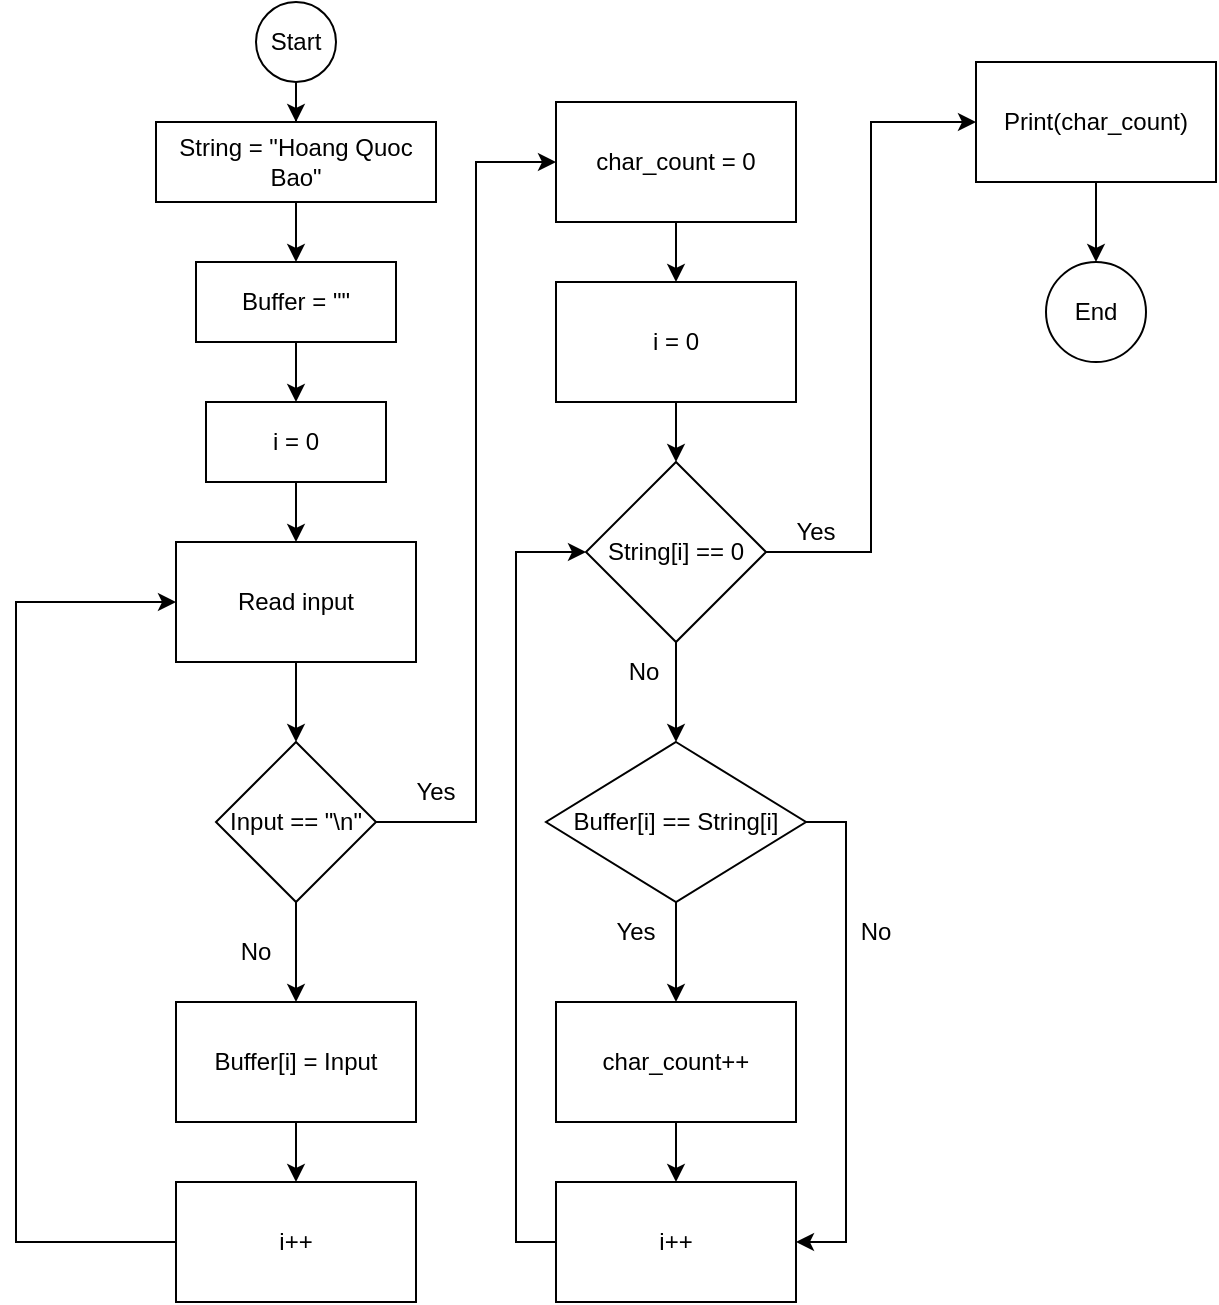<mxfile version="20.1.3" type="device"><diagram id="C5RBs43oDa-KdzZeNtuy" name="Page-1"><mxGraphModel dx="868" dy="1608" grid="1" gridSize="10" guides="1" tooltips="1" connect="1" arrows="1" fold="1" page="1" pageScale="1" pageWidth="827" pageHeight="1169" math="0" shadow="0"><root><mxCell id="WIyWlLk6GJQsqaUBKTNV-0"/><mxCell id="WIyWlLk6GJQsqaUBKTNV-1" parent="WIyWlLk6GJQsqaUBKTNV-0"/><mxCell id="LoOjGw_tUmnnSC3eCrKI-2" value="" style="edgeStyle=orthogonalEdgeStyle;rounded=0;orthogonalLoop=1;jettySize=auto;html=1;" edge="1" parent="WIyWlLk6GJQsqaUBKTNV-1" source="LoOjGw_tUmnnSC3eCrKI-0" target="LoOjGw_tUmnnSC3eCrKI-1"><mxGeometry relative="1" as="geometry"/></mxCell><mxCell id="LoOjGw_tUmnnSC3eCrKI-0" value="Start" style="ellipse;whiteSpace=wrap;html=1;aspect=fixed;" vertex="1" parent="WIyWlLk6GJQsqaUBKTNV-1"><mxGeometry x="220" y="-120" width="40" height="40" as="geometry"/></mxCell><mxCell id="LoOjGw_tUmnnSC3eCrKI-4" value="" style="edgeStyle=orthogonalEdgeStyle;rounded=0;orthogonalLoop=1;jettySize=auto;html=1;" edge="1" parent="WIyWlLk6GJQsqaUBKTNV-1" source="LoOjGw_tUmnnSC3eCrKI-1" target="LoOjGw_tUmnnSC3eCrKI-3"><mxGeometry relative="1" as="geometry"/></mxCell><mxCell id="LoOjGw_tUmnnSC3eCrKI-1" value="String = &quot;Hoang Quoc Bao&quot;" style="whiteSpace=wrap;html=1;" vertex="1" parent="WIyWlLk6GJQsqaUBKTNV-1"><mxGeometry x="170" y="-60" width="140" height="40" as="geometry"/></mxCell><mxCell id="LoOjGw_tUmnnSC3eCrKI-6" value="" style="edgeStyle=orthogonalEdgeStyle;rounded=0;orthogonalLoop=1;jettySize=auto;html=1;" edge="1" parent="WIyWlLk6GJQsqaUBKTNV-1" source="LoOjGw_tUmnnSC3eCrKI-3" target="LoOjGw_tUmnnSC3eCrKI-5"><mxGeometry relative="1" as="geometry"/></mxCell><mxCell id="LoOjGw_tUmnnSC3eCrKI-3" value="Buffer = &quot;&quot;" style="whiteSpace=wrap;html=1;" vertex="1" parent="WIyWlLk6GJQsqaUBKTNV-1"><mxGeometry x="190" y="10" width="100" height="40" as="geometry"/></mxCell><mxCell id="LoOjGw_tUmnnSC3eCrKI-8" value="" style="edgeStyle=orthogonalEdgeStyle;rounded=0;orthogonalLoop=1;jettySize=auto;html=1;" edge="1" parent="WIyWlLk6GJQsqaUBKTNV-1" source="LoOjGw_tUmnnSC3eCrKI-5" target="LoOjGw_tUmnnSC3eCrKI-7"><mxGeometry relative="1" as="geometry"/></mxCell><mxCell id="LoOjGw_tUmnnSC3eCrKI-5" value="i = 0" style="whiteSpace=wrap;html=1;" vertex="1" parent="WIyWlLk6GJQsqaUBKTNV-1"><mxGeometry x="195" y="80" width="90" height="40" as="geometry"/></mxCell><mxCell id="LoOjGw_tUmnnSC3eCrKI-10" value="" style="edgeStyle=orthogonalEdgeStyle;rounded=0;orthogonalLoop=1;jettySize=auto;html=1;" edge="1" parent="WIyWlLk6GJQsqaUBKTNV-1" source="LoOjGw_tUmnnSC3eCrKI-7" target="LoOjGw_tUmnnSC3eCrKI-9"><mxGeometry relative="1" as="geometry"/></mxCell><mxCell id="LoOjGw_tUmnnSC3eCrKI-7" value="Read input" style="whiteSpace=wrap;html=1;" vertex="1" parent="WIyWlLk6GJQsqaUBKTNV-1"><mxGeometry x="180" y="150" width="120" height="60" as="geometry"/></mxCell><mxCell id="LoOjGw_tUmnnSC3eCrKI-12" value="" style="edgeStyle=orthogonalEdgeStyle;rounded=0;orthogonalLoop=1;jettySize=auto;html=1;" edge="1" parent="WIyWlLk6GJQsqaUBKTNV-1" source="LoOjGw_tUmnnSC3eCrKI-9" target="LoOjGw_tUmnnSC3eCrKI-11"><mxGeometry relative="1" as="geometry"/></mxCell><mxCell id="LoOjGw_tUmnnSC3eCrKI-44" style="edgeStyle=orthogonalEdgeStyle;rounded=0;orthogonalLoop=1;jettySize=auto;html=1;exitX=1;exitY=0.5;exitDx=0;exitDy=0;entryX=0;entryY=0.5;entryDx=0;entryDy=0;" edge="1" parent="WIyWlLk6GJQsqaUBKTNV-1" source="LoOjGw_tUmnnSC3eCrKI-9" target="LoOjGw_tUmnnSC3eCrKI-17"><mxGeometry relative="1" as="geometry"><Array as="points"><mxPoint x="330" y="290"/><mxPoint x="330" y="-40"/></Array></mxGeometry></mxCell><mxCell id="LoOjGw_tUmnnSC3eCrKI-9" value="Input == &quot;\n&quot;" style="rhombus;whiteSpace=wrap;html=1;" vertex="1" parent="WIyWlLk6GJQsqaUBKTNV-1"><mxGeometry x="200" y="250" width="80" height="80" as="geometry"/></mxCell><mxCell id="LoOjGw_tUmnnSC3eCrKI-14" value="" style="edgeStyle=orthogonalEdgeStyle;rounded=0;orthogonalLoop=1;jettySize=auto;html=1;" edge="1" parent="WIyWlLk6GJQsqaUBKTNV-1" source="LoOjGw_tUmnnSC3eCrKI-11" target="LoOjGw_tUmnnSC3eCrKI-13"><mxGeometry relative="1" as="geometry"/></mxCell><mxCell id="LoOjGw_tUmnnSC3eCrKI-11" value="Buffer[i] = Input" style="whiteSpace=wrap;html=1;" vertex="1" parent="WIyWlLk6GJQsqaUBKTNV-1"><mxGeometry x="180" y="380" width="120" height="60" as="geometry"/></mxCell><mxCell id="LoOjGw_tUmnnSC3eCrKI-13" value="i++" style="whiteSpace=wrap;html=1;" vertex="1" parent="WIyWlLk6GJQsqaUBKTNV-1"><mxGeometry x="180" y="470" width="120" height="60" as="geometry"/></mxCell><mxCell id="LoOjGw_tUmnnSC3eCrKI-15" value="No" style="text;html=1;strokeColor=none;fillColor=none;align=center;verticalAlign=middle;whiteSpace=wrap;rounded=0;" vertex="1" parent="WIyWlLk6GJQsqaUBKTNV-1"><mxGeometry x="190" y="340" width="60" height="30" as="geometry"/></mxCell><mxCell id="LoOjGw_tUmnnSC3eCrKI-16" value="" style="endArrow=classic;html=1;rounded=0;exitX=0;exitY=0.5;exitDx=0;exitDy=0;entryX=0;entryY=0.5;entryDx=0;entryDy=0;" edge="1" parent="WIyWlLk6GJQsqaUBKTNV-1" source="LoOjGw_tUmnnSC3eCrKI-13" target="LoOjGw_tUmnnSC3eCrKI-7"><mxGeometry width="50" height="50" relative="1" as="geometry"><mxPoint x="140" y="500" as="sourcePoint"/><mxPoint x="190" y="450" as="targetPoint"/><Array as="points"><mxPoint x="100" y="500"/><mxPoint x="100" y="180"/></Array></mxGeometry></mxCell><mxCell id="LoOjGw_tUmnnSC3eCrKI-21" value="" style="edgeStyle=orthogonalEdgeStyle;rounded=0;orthogonalLoop=1;jettySize=auto;html=1;" edge="1" parent="WIyWlLk6GJQsqaUBKTNV-1" source="LoOjGw_tUmnnSC3eCrKI-17" target="LoOjGw_tUmnnSC3eCrKI-20"><mxGeometry relative="1" as="geometry"/></mxCell><mxCell id="LoOjGw_tUmnnSC3eCrKI-17" value="char_count = 0" style="rounded=0;whiteSpace=wrap;html=1;" vertex="1" parent="WIyWlLk6GJQsqaUBKTNV-1"><mxGeometry x="370" y="-70" width="120" height="60" as="geometry"/></mxCell><mxCell id="LoOjGw_tUmnnSC3eCrKI-19" value="Yes" style="text;html=1;strokeColor=none;fillColor=none;align=center;verticalAlign=middle;whiteSpace=wrap;rounded=0;" vertex="1" parent="WIyWlLk6GJQsqaUBKTNV-1"><mxGeometry x="280" y="260" width="60" height="30" as="geometry"/></mxCell><mxCell id="LoOjGw_tUmnnSC3eCrKI-23" value="" style="edgeStyle=orthogonalEdgeStyle;rounded=0;orthogonalLoop=1;jettySize=auto;html=1;" edge="1" parent="WIyWlLk6GJQsqaUBKTNV-1" source="LoOjGw_tUmnnSC3eCrKI-20" target="LoOjGw_tUmnnSC3eCrKI-22"><mxGeometry relative="1" as="geometry"/></mxCell><mxCell id="LoOjGw_tUmnnSC3eCrKI-20" value="i = 0" style="whiteSpace=wrap;html=1;rounded=0;" vertex="1" parent="WIyWlLk6GJQsqaUBKTNV-1"><mxGeometry x="370" y="20" width="120" height="60" as="geometry"/></mxCell><mxCell id="LoOjGw_tUmnnSC3eCrKI-27" value="" style="edgeStyle=orthogonalEdgeStyle;rounded=0;orthogonalLoop=1;jettySize=auto;html=1;" edge="1" parent="WIyWlLk6GJQsqaUBKTNV-1" source="LoOjGw_tUmnnSC3eCrKI-22" target="LoOjGw_tUmnnSC3eCrKI-26"><mxGeometry relative="1" as="geometry"/></mxCell><mxCell id="LoOjGw_tUmnnSC3eCrKI-29" value="" style="edgeStyle=orthogonalEdgeStyle;rounded=0;orthogonalLoop=1;jettySize=auto;html=1;" edge="1" parent="WIyWlLk6GJQsqaUBKTNV-1" source="LoOjGw_tUmnnSC3eCrKI-26" target="LoOjGw_tUmnnSC3eCrKI-28"><mxGeometry relative="1" as="geometry"/></mxCell><mxCell id="LoOjGw_tUmnnSC3eCrKI-31" value="" style="edgeStyle=orthogonalEdgeStyle;rounded=0;orthogonalLoop=1;jettySize=auto;html=1;" edge="1" parent="WIyWlLk6GJQsqaUBKTNV-1" source="LoOjGw_tUmnnSC3eCrKI-28" target="LoOjGw_tUmnnSC3eCrKI-30"><mxGeometry relative="1" as="geometry"/></mxCell><mxCell id="LoOjGw_tUmnnSC3eCrKI-28" value="char_count++" style="whiteSpace=wrap;html=1;rounded=0;" vertex="1" parent="WIyWlLk6GJQsqaUBKTNV-1"><mxGeometry x="370" y="380" width="120" height="60" as="geometry"/></mxCell><mxCell id="LoOjGw_tUmnnSC3eCrKI-52" style="edgeStyle=orthogonalEdgeStyle;rounded=0;orthogonalLoop=1;jettySize=auto;html=1;exitX=0;exitY=0.5;exitDx=0;exitDy=0;entryX=0;entryY=0.5;entryDx=0;entryDy=0;" edge="1" parent="WIyWlLk6GJQsqaUBKTNV-1" source="LoOjGw_tUmnnSC3eCrKI-30" target="LoOjGw_tUmnnSC3eCrKI-22"><mxGeometry relative="1" as="geometry"/></mxCell><mxCell id="LoOjGw_tUmnnSC3eCrKI-30" value="i++" style="whiteSpace=wrap;html=1;rounded=0;" vertex="1" parent="WIyWlLk6GJQsqaUBKTNV-1"><mxGeometry x="370" y="470" width="120" height="60" as="geometry"/></mxCell><mxCell id="LoOjGw_tUmnnSC3eCrKI-48" style="edgeStyle=orthogonalEdgeStyle;rounded=0;orthogonalLoop=1;jettySize=auto;html=1;exitX=0.5;exitY=1;exitDx=0;exitDy=0;entryX=0.5;entryY=0;entryDx=0;entryDy=0;" edge="1" parent="WIyWlLk6GJQsqaUBKTNV-1" source="LoOjGw_tUmnnSC3eCrKI-37" target="LoOjGw_tUmnnSC3eCrKI-39"><mxGeometry relative="1" as="geometry"/></mxCell><mxCell id="LoOjGw_tUmnnSC3eCrKI-37" value="Print(char_count)" style="rounded=0;whiteSpace=wrap;html=1;" vertex="1" parent="WIyWlLk6GJQsqaUBKTNV-1"><mxGeometry x="580" y="-90" width="120" height="60" as="geometry"/></mxCell><mxCell id="LoOjGw_tUmnnSC3eCrKI-39" value="End" style="ellipse;whiteSpace=wrap;html=1;aspect=fixed;" vertex="1" parent="WIyWlLk6GJQsqaUBKTNV-1"><mxGeometry x="615" y="10" width="50" height="50" as="geometry"/></mxCell><mxCell id="LoOjGw_tUmnnSC3eCrKI-46" style="edgeStyle=orthogonalEdgeStyle;rounded=0;orthogonalLoop=1;jettySize=auto;html=1;exitX=1;exitY=0.5;exitDx=0;exitDy=0;entryX=0;entryY=0.5;entryDx=0;entryDy=0;" edge="1" parent="WIyWlLk6GJQsqaUBKTNV-1" source="LoOjGw_tUmnnSC3eCrKI-22" target="LoOjGw_tUmnnSC3eCrKI-37"><mxGeometry relative="1" as="geometry"/></mxCell><mxCell id="LoOjGw_tUmnnSC3eCrKI-22" value="String[i] == 0" style="rhombus;whiteSpace=wrap;html=1;rounded=0;" vertex="1" parent="WIyWlLk6GJQsqaUBKTNV-1"><mxGeometry x="385" y="110" width="90" height="90" as="geometry"/></mxCell><mxCell id="LoOjGw_tUmnnSC3eCrKI-49" style="edgeStyle=orthogonalEdgeStyle;rounded=0;orthogonalLoop=1;jettySize=auto;html=1;exitX=1;exitY=0.5;exitDx=0;exitDy=0;entryX=1;entryY=0.5;entryDx=0;entryDy=0;" edge="1" parent="WIyWlLk6GJQsqaUBKTNV-1" source="LoOjGw_tUmnnSC3eCrKI-26" target="LoOjGw_tUmnnSC3eCrKI-30"><mxGeometry relative="1" as="geometry"/></mxCell><mxCell id="LoOjGw_tUmnnSC3eCrKI-26" value="Buffer[i] == String[i]" style="rhombus;whiteSpace=wrap;html=1;rounded=0;" vertex="1" parent="WIyWlLk6GJQsqaUBKTNV-1"><mxGeometry x="365" y="250" width="130" height="80" as="geometry"/></mxCell><mxCell id="LoOjGw_tUmnnSC3eCrKI-45" value="No" style="text;html=1;strokeColor=none;fillColor=none;align=center;verticalAlign=middle;whiteSpace=wrap;rounded=0;" vertex="1" parent="WIyWlLk6GJQsqaUBKTNV-1"><mxGeometry x="384" y="200" width="60" height="30" as="geometry"/></mxCell><mxCell id="LoOjGw_tUmnnSC3eCrKI-47" value="Yes" style="text;html=1;strokeColor=none;fillColor=none;align=center;verticalAlign=middle;whiteSpace=wrap;rounded=0;" vertex="1" parent="WIyWlLk6GJQsqaUBKTNV-1"><mxGeometry x="470" y="130" width="60" height="30" as="geometry"/></mxCell><mxCell id="LoOjGw_tUmnnSC3eCrKI-50" value="Yes" style="text;html=1;strokeColor=none;fillColor=none;align=center;verticalAlign=middle;whiteSpace=wrap;rounded=0;" vertex="1" parent="WIyWlLk6GJQsqaUBKTNV-1"><mxGeometry x="380" y="330" width="60" height="30" as="geometry"/></mxCell><mxCell id="LoOjGw_tUmnnSC3eCrKI-51" value="No" style="text;html=1;strokeColor=none;fillColor=none;align=center;verticalAlign=middle;whiteSpace=wrap;rounded=0;" vertex="1" parent="WIyWlLk6GJQsqaUBKTNV-1"><mxGeometry x="500" y="330" width="60" height="30" as="geometry"/></mxCell></root></mxGraphModel></diagram></mxfile>